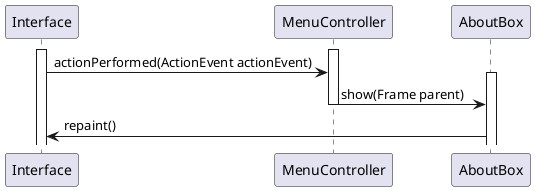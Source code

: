 @startuml


Activate Interface

Activate MenuController
Interface -> MenuController : actionPerformed(ActionEvent actionEvent)

Activate AboutBox
MenuController -> AboutBox : show(Frame parent)
Deactivate MenuController

AboutBox -> Interface : repaint()

@enduml
